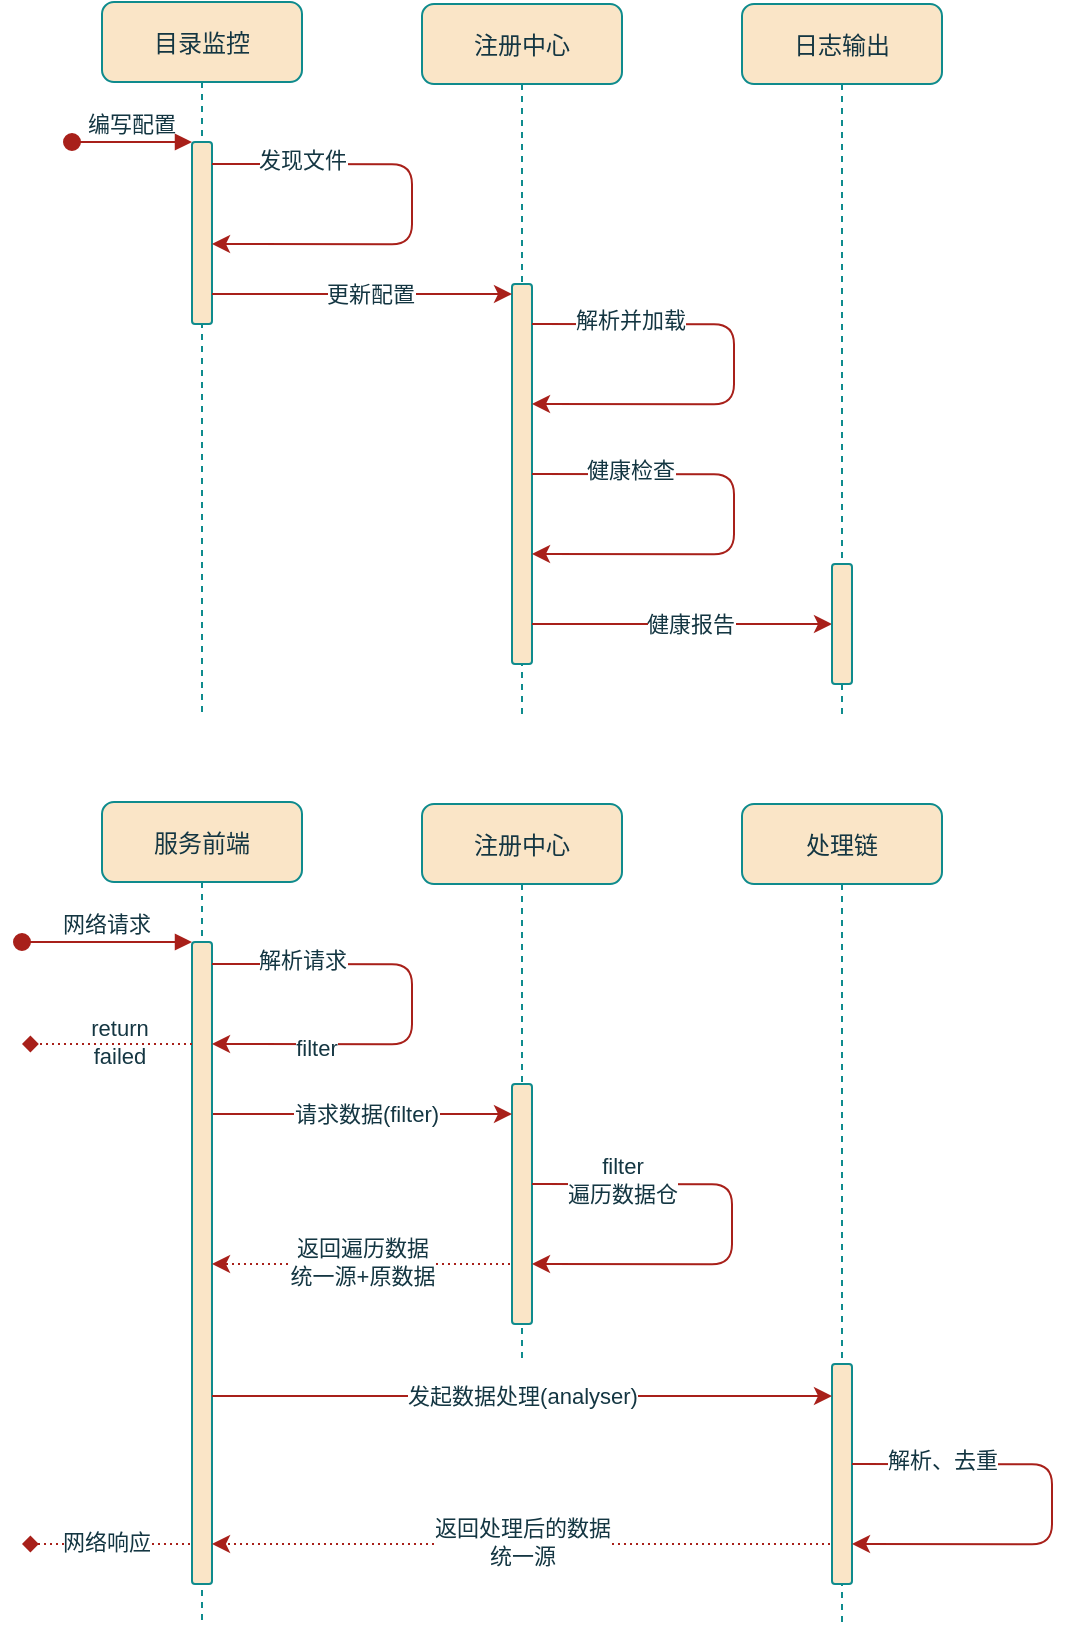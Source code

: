 <mxfile version="20.5.1" type="github">
  <diagram id="kgpKYQtTHZ0yAKxKKP6v" name="Page-1">
    <mxGraphModel dx="386" dy="280" grid="0" gridSize="10" guides="1" tooltips="1" connect="0" arrows="0" fold="1" page="1" pageScale="1" pageWidth="850" pageHeight="1100" background="none" math="0" shadow="0">
      <root>
        <mxCell id="0" />
        <mxCell id="1" parent="0" />
        <mxCell id="3nuBFxr9cyL0pnOWT2aG-1" value="目录监控" style="shape=umlLifeline;perimeter=lifelinePerimeter;container=0;collapsible=0;recursiveResize=0;rounded=1;shadow=0;strokeWidth=1;fillColor=#FAE5C7;strokeColor=#0F8B8D;fontColor=#143642;" parent="1" vertex="1">
          <mxGeometry x="110" y="79" width="100" height="355" as="geometry" />
        </mxCell>
        <mxCell id="3nuBFxr9cyL0pnOWT2aG-5" value="注册中心" style="shape=umlLifeline;perimeter=lifelinePerimeter;container=1;collapsible=0;recursiveResize=0;rounded=1;shadow=0;strokeWidth=1;fillColor=#FAE5C7;strokeColor=#0F8B8D;fontColor=#143642;" parent="1" vertex="1">
          <mxGeometry x="270" y="80" width="100" height="355" as="geometry" />
        </mxCell>
        <mxCell id="3nuBFxr9cyL0pnOWT2aG-6" value="" style="points=[];perimeter=orthogonalPerimeter;rounded=1;shadow=0;strokeWidth=1;fillColor=#FAE5C7;strokeColor=#0F8B8D;fontColor=#143642;" parent="3nuBFxr9cyL0pnOWT2aG-5" vertex="1">
          <mxGeometry x="45" y="140" width="10" height="190" as="geometry" />
        </mxCell>
        <mxCell id="3nuBFxr9cyL0pnOWT2aG-2" value="" style="points=[];perimeter=orthogonalPerimeter;rounded=1;shadow=0;strokeWidth=1;fillColor=#FAE5C7;strokeColor=#0F8B8D;fontColor=#143642;" parent="1" vertex="1">
          <mxGeometry x="155" y="149" width="10" height="91" as="geometry" />
        </mxCell>
        <mxCell id="yaWVrM5PwEbp6hIA1xA8-7" value="" style="endArrow=classic;html=1;rounded=1;shadow=0;labelBackgroundColor=none;strokeColor=#A8201A;strokeWidth=1;fontFamily=Helvetica;fontSize=11;fontColor=#143642;endSize=6;shape=connector;entryX=-0.048;entryY=0.521;entryDx=0;entryDy=0;entryPerimeter=0;" parent="1" edge="1">
          <mxGeometry width="50" height="50" relative="1" as="geometry">
            <mxPoint x="165" y="225" as="sourcePoint" />
            <mxPoint x="315" y="225" as="targetPoint" />
          </mxGeometry>
        </mxCell>
        <mxCell id="yaWVrM5PwEbp6hIA1xA8-10" value="更新配置" style="edgeLabel;html=1;align=center;verticalAlign=middle;resizable=0;points=[];fontSize=11;fontFamily=Helvetica;fontColor=#143642;" parent="yaWVrM5PwEbp6hIA1xA8-7" vertex="1" connectable="0">
          <mxGeometry x="-0.023" relative="1" as="geometry">
            <mxPoint x="5" as="offset" />
          </mxGeometry>
        </mxCell>
        <mxCell id="3nuBFxr9cyL0pnOWT2aG-3" value="编写配置" style="verticalAlign=bottom;startArrow=oval;endArrow=block;startSize=8;shadow=0;strokeWidth=1;labelBackgroundColor=none;strokeColor=#A8201A;fontColor=#143642;rounded=1;" parent="1" target="3nuBFxr9cyL0pnOWT2aG-2" edge="1">
          <mxGeometry relative="1" as="geometry">
            <mxPoint x="95" y="149" as="sourcePoint" />
          </mxGeometry>
        </mxCell>
        <mxCell id="yaWVrM5PwEbp6hIA1xA8-3" value="" style="endArrow=classic;html=1;rounded=1;shadow=0;labelBackgroundColor=none;strokeColor=#A8201A;strokeWidth=1;fontFamily=Helvetica;fontSize=11;fontColor=#143642;endSize=6;shape=connector;exitX=0.995;exitY=0.052;exitDx=0;exitDy=0;exitPerimeter=0;" parent="1" edge="1">
          <mxGeometry width="50" height="50" relative="1" as="geometry">
            <mxPoint x="165" y="160" as="sourcePoint" />
            <mxPoint x="165" y="200" as="targetPoint" />
            <Array as="points">
              <mxPoint x="265" y="160.11" />
              <mxPoint x="265" y="200.11" />
            </Array>
          </mxGeometry>
        </mxCell>
        <mxCell id="yaWVrM5PwEbp6hIA1xA8-5" value="发现文件" style="edgeLabel;html=1;align=center;verticalAlign=middle;resizable=0;points=[];fontSize=11;fontFamily=Helvetica;fontColor=#143642;" parent="yaWVrM5PwEbp6hIA1xA8-3" vertex="1" connectable="0">
          <mxGeometry x="-0.629" y="2" relative="1" as="geometry">
            <mxPoint as="offset" />
          </mxGeometry>
        </mxCell>
        <mxCell id="yaWVrM5PwEbp6hIA1xA8-11" value="" style="endArrow=classic;html=1;rounded=1;shadow=0;labelBackgroundColor=none;strokeColor=#A8201A;strokeWidth=1;fontFamily=Helvetica;fontSize=11;fontColor=#143642;endSize=6;shape=connector;exitX=0.995;exitY=0.052;exitDx=0;exitDy=0;exitPerimeter=0;entryX=1.156;entryY=0.269;entryDx=0;entryDy=0;entryPerimeter=0;" parent="1" edge="1">
          <mxGeometry width="50" height="50" relative="1" as="geometry">
            <mxPoint x="325" y="240" as="sourcePoint" />
            <mxPoint x="325" y="280" as="targetPoint" />
            <Array as="points">
              <mxPoint x="426" y="240.11" />
              <mxPoint x="426" y="280.11" />
            </Array>
          </mxGeometry>
        </mxCell>
        <mxCell id="yaWVrM5PwEbp6hIA1xA8-12" value="解析并加载" style="edgeLabel;html=1;align=center;verticalAlign=middle;resizable=0;points=[];fontSize=11;fontFamily=Helvetica;fontColor=#143642;" parent="yaWVrM5PwEbp6hIA1xA8-11" vertex="1" connectable="0">
          <mxGeometry x="-0.6" y="2" relative="1" as="geometry">
            <mxPoint as="offset" />
          </mxGeometry>
        </mxCell>
        <mxCell id="yaWVrM5PwEbp6hIA1xA8-14" value="" style="endArrow=classic;html=1;rounded=1;shadow=0;labelBackgroundColor=none;strokeColor=#A8201A;strokeWidth=1;fontFamily=Helvetica;fontSize=11;fontColor=#143642;endSize=6;shape=connector;entryX=-0.048;entryY=0.521;entryDx=0;entryDy=0;entryPerimeter=0;" parent="1" edge="1">
          <mxGeometry width="50" height="50" relative="1" as="geometry">
            <mxPoint x="325" y="390" as="sourcePoint" />
            <mxPoint x="475" y="390" as="targetPoint" />
          </mxGeometry>
        </mxCell>
        <mxCell id="yaWVrM5PwEbp6hIA1xA8-15" value="健康报告" style="edgeLabel;html=1;align=center;verticalAlign=middle;resizable=0;points=[];fontSize=11;fontFamily=Helvetica;fontColor=#143642;" parent="yaWVrM5PwEbp6hIA1xA8-14" vertex="1" connectable="0">
          <mxGeometry x="-0.023" relative="1" as="geometry">
            <mxPoint x="5" as="offset" />
          </mxGeometry>
        </mxCell>
        <mxCell id="yaWVrM5PwEbp6hIA1xA8-16" value="" style="endArrow=classic;html=1;rounded=1;shadow=0;labelBackgroundColor=none;strokeColor=#A8201A;strokeWidth=1;fontFamily=Helvetica;fontSize=11;fontColor=#143642;endSize=6;shape=connector;exitX=0.995;exitY=0.052;exitDx=0;exitDy=0;exitPerimeter=0;entryX=1.156;entryY=0.269;entryDx=0;entryDy=0;entryPerimeter=0;" parent="1" edge="1">
          <mxGeometry width="50" height="50" relative="1" as="geometry">
            <mxPoint x="325" y="315" as="sourcePoint" />
            <mxPoint x="325" y="355" as="targetPoint" />
            <Array as="points">
              <mxPoint x="426" y="315.11" />
              <mxPoint x="426" y="355.11" />
            </Array>
          </mxGeometry>
        </mxCell>
        <mxCell id="yaWVrM5PwEbp6hIA1xA8-17" value="健康检查" style="edgeLabel;html=1;align=center;verticalAlign=middle;resizable=0;points=[];fontSize=11;fontFamily=Helvetica;fontColor=#143642;" parent="yaWVrM5PwEbp6hIA1xA8-16" vertex="1" connectable="0">
          <mxGeometry x="-0.6" y="2" relative="1" as="geometry">
            <mxPoint as="offset" />
          </mxGeometry>
        </mxCell>
        <mxCell id="yaWVrM5PwEbp6hIA1xA8-18" value="日志输出" style="shape=umlLifeline;perimeter=lifelinePerimeter;container=1;collapsible=0;recursiveResize=0;rounded=1;shadow=0;strokeWidth=1;fillColor=#FAE5C7;strokeColor=#0F8B8D;fontColor=#143642;" parent="1" vertex="1">
          <mxGeometry x="430" y="80" width="100" height="355" as="geometry" />
        </mxCell>
        <mxCell id="yaWVrM5PwEbp6hIA1xA8-19" value="" style="points=[];perimeter=orthogonalPerimeter;rounded=1;shadow=0;strokeWidth=1;fillColor=#FAE5C7;strokeColor=#0F8B8D;fontColor=#143642;" parent="yaWVrM5PwEbp6hIA1xA8-18" vertex="1">
          <mxGeometry x="45" y="280" width="10" height="60" as="geometry" />
        </mxCell>
        <mxCell id="yaWVrM5PwEbp6hIA1xA8-20" value="服务前端" style="shape=umlLifeline;perimeter=lifelinePerimeter;container=0;collapsible=0;recursiveResize=0;rounded=1;shadow=0;strokeWidth=1;fillColor=#FAE5C7;strokeColor=#0F8B8D;fontColor=#143642;" parent="1" vertex="1">
          <mxGeometry x="110" y="479" width="100" height="411" as="geometry" />
        </mxCell>
        <mxCell id="yaWVrM5PwEbp6hIA1xA8-21" value="注册中心" style="shape=umlLifeline;perimeter=lifelinePerimeter;container=1;collapsible=0;recursiveResize=0;rounded=1;shadow=0;strokeWidth=1;fillColor=#FAE5C7;strokeColor=#0F8B8D;fontColor=#143642;" parent="1" vertex="1">
          <mxGeometry x="270" y="480" width="100" height="280" as="geometry" />
        </mxCell>
        <mxCell id="yaWVrM5PwEbp6hIA1xA8-22" value="" style="points=[];perimeter=orthogonalPerimeter;rounded=1;shadow=0;strokeWidth=1;fillColor=#FAE5C7;strokeColor=#0F8B8D;fontColor=#143642;" parent="yaWVrM5PwEbp6hIA1xA8-21" vertex="1">
          <mxGeometry x="45" y="140" width="10" height="120" as="geometry" />
        </mxCell>
        <mxCell id="yaWVrM5PwEbp6hIA1xA8-24" value="" style="endArrow=classic;html=1;rounded=1;shadow=0;labelBackgroundColor=none;strokeColor=#A8201A;strokeWidth=1;fontFamily=Helvetica;fontSize=11;fontColor=#143642;endSize=6;shape=connector;entryX=-0.048;entryY=0.521;entryDx=0;entryDy=0;entryPerimeter=0;" parent="yaWVrM5PwEbp6hIA1xA8-21" edge="1">
          <mxGeometry width="50" height="50" relative="1" as="geometry">
            <mxPoint x="-105" y="155" as="sourcePoint" />
            <mxPoint x="45" y="155" as="targetPoint" />
          </mxGeometry>
        </mxCell>
        <mxCell id="yaWVrM5PwEbp6hIA1xA8-25" value="请求数据(filter)" style="edgeLabel;html=1;align=center;verticalAlign=middle;resizable=0;points=[];fontSize=11;fontFamily=Helvetica;fontColor=#143642;" parent="yaWVrM5PwEbp6hIA1xA8-24" vertex="1" connectable="0">
          <mxGeometry x="-0.023" relative="1" as="geometry">
            <mxPoint x="3" as="offset" />
          </mxGeometry>
        </mxCell>
        <mxCell id="yaWVrM5PwEbp6hIA1xA8-23" value="" style="points=[];perimeter=orthogonalPerimeter;rounded=1;shadow=0;strokeWidth=1;fillColor=#FAE5C7;strokeColor=#0F8B8D;fontColor=#143642;" parent="1" vertex="1">
          <mxGeometry x="155" y="549" width="10" height="321" as="geometry" />
        </mxCell>
        <mxCell id="yaWVrM5PwEbp6hIA1xA8-26" value="网络请求" style="verticalAlign=bottom;startArrow=oval;endArrow=block;startSize=8;shadow=0;strokeWidth=1;labelBackgroundColor=none;strokeColor=#A8201A;fontColor=#143642;rounded=1;" parent="1" target="yaWVrM5PwEbp6hIA1xA8-23" edge="1">
          <mxGeometry relative="1" as="geometry">
            <mxPoint x="70" y="549" as="sourcePoint" />
          </mxGeometry>
        </mxCell>
        <mxCell id="yaWVrM5PwEbp6hIA1xA8-27" value="" style="endArrow=classic;html=1;rounded=1;shadow=0;labelBackgroundColor=none;strokeColor=#A8201A;strokeWidth=1;fontFamily=Helvetica;fontSize=11;fontColor=#143642;endSize=6;shape=connector;exitX=0.995;exitY=0.052;exitDx=0;exitDy=0;exitPerimeter=0;" parent="1" edge="1">
          <mxGeometry width="50" height="50" relative="1" as="geometry">
            <mxPoint x="165" y="560" as="sourcePoint" />
            <mxPoint x="165" y="600" as="targetPoint" />
            <Array as="points">
              <mxPoint x="265" y="560.11" />
              <mxPoint x="265" y="600.11" />
            </Array>
          </mxGeometry>
        </mxCell>
        <mxCell id="yaWVrM5PwEbp6hIA1xA8-28" value="解析请求" style="edgeLabel;html=1;align=center;verticalAlign=middle;resizable=0;points=[];fontSize=11;fontFamily=Helvetica;fontColor=#143642;" parent="yaWVrM5PwEbp6hIA1xA8-27" vertex="1" connectable="0">
          <mxGeometry x="-0.629" y="2" relative="1" as="geometry">
            <mxPoint as="offset" />
          </mxGeometry>
        </mxCell>
        <mxCell id="yaWVrM5PwEbp6hIA1xA8-37" value="&lt;font style=&quot;font-size: 11px;&quot;&gt;filter&lt;br&gt;&lt;/font&gt;" style="edgeLabel;html=1;align=center;verticalAlign=middle;resizable=0;points=[];fontSize=11;fontFamily=Helvetica;fontColor=#143642;" parent="yaWVrM5PwEbp6hIA1xA8-27" vertex="1" connectable="0">
          <mxGeometry x="0.783" y="2" relative="1" as="geometry">
            <mxPoint x="26" as="offset" />
          </mxGeometry>
        </mxCell>
        <mxCell id="yaWVrM5PwEbp6hIA1xA8-35" value="处理链" style="shape=umlLifeline;perimeter=lifelinePerimeter;container=1;collapsible=0;recursiveResize=0;rounded=1;shadow=0;strokeWidth=1;fillColor=#FAE5C7;strokeColor=#0F8B8D;fontColor=#143642;" parent="1" vertex="1">
          <mxGeometry x="430" y="480" width="100" height="410" as="geometry" />
        </mxCell>
        <mxCell id="yaWVrM5PwEbp6hIA1xA8-36" value="" style="points=[];perimeter=orthogonalPerimeter;rounded=1;shadow=0;strokeWidth=1;fillColor=#FAE5C7;strokeColor=#0F8B8D;fontColor=#143642;" parent="yaWVrM5PwEbp6hIA1xA8-35" vertex="1">
          <mxGeometry x="45" y="280" width="10" height="110" as="geometry" />
        </mxCell>
        <mxCell id="yaWVrM5PwEbp6hIA1xA8-45" value="" style="endArrow=classic;html=1;rounded=1;shadow=0;labelBackgroundColor=none;strokeColor=#A8201A;strokeWidth=1;fontFamily=Helvetica;fontSize=11;fontColor=#143642;endSize=6;shape=connector;exitX=0.995;exitY=0.052;exitDx=0;exitDy=0;exitPerimeter=0;" parent="1" edge="1">
          <mxGeometry width="50" height="50" relative="1" as="geometry">
            <mxPoint x="325" y="670.0" as="sourcePoint" />
            <mxPoint x="325" y="710.0" as="targetPoint" />
            <Array as="points">
              <mxPoint x="425" y="670.11" />
              <mxPoint x="425" y="710.11" />
            </Array>
          </mxGeometry>
        </mxCell>
        <mxCell id="yaWVrM5PwEbp6hIA1xA8-46" value="filter&lt;br&gt;遍历数据仓" style="edgeLabel;html=1;align=center;verticalAlign=middle;resizable=0;points=[];fontSize=11;fontFamily=Helvetica;fontColor=#143642;" parent="yaWVrM5PwEbp6hIA1xA8-45" vertex="1" connectable="0">
          <mxGeometry x="-0.629" y="2" relative="1" as="geometry">
            <mxPoint as="offset" />
          </mxGeometry>
        </mxCell>
        <mxCell id="yaWVrM5PwEbp6hIA1xA8-49" value="" style="endArrow=classic;html=1;rounded=1;shadow=0;labelBackgroundColor=none;strokeColor=#A8201A;strokeWidth=1;fontFamily=Helvetica;fontSize=11;fontColor=#143642;endSize=6;shape=connector;entryX=-0.048;entryY=0.521;entryDx=0;entryDy=0;entryPerimeter=0;endFill=1;dashed=1;dashPattern=1 2;" parent="1" edge="1">
          <mxGeometry width="50" height="50" relative="1" as="geometry">
            <mxPoint x="314" y="710" as="sourcePoint" />
            <mxPoint x="165" y="710" as="targetPoint" />
          </mxGeometry>
        </mxCell>
        <mxCell id="yaWVrM5PwEbp6hIA1xA8-51" value="返回遍历数据&lt;br&gt;统一源+原数据" style="edgeLabel;html=1;align=center;verticalAlign=middle;resizable=0;points=[];fontSize=11;fontFamily=Helvetica;fontColor=#143642;" parent="yaWVrM5PwEbp6hIA1xA8-49" vertex="1" connectable="0">
          <mxGeometry x="0.194" y="-1" relative="1" as="geometry">
            <mxPoint x="15" as="offset" />
          </mxGeometry>
        </mxCell>
        <mxCell id="yaWVrM5PwEbp6hIA1xA8-52" value="" style="endArrow=classic;html=1;rounded=1;shadow=0;labelBackgroundColor=none;strokeColor=#A8201A;strokeWidth=1;fontFamily=Helvetica;fontSize=11;fontColor=#143642;endSize=6;shape=connector;entryX=-0.048;entryY=0.521;entryDx=0;entryDy=0;entryPerimeter=0;" parent="1" edge="1">
          <mxGeometry width="50" height="50" relative="1" as="geometry">
            <mxPoint x="165" y="776" as="sourcePoint" />
            <mxPoint x="475" y="776" as="targetPoint" />
          </mxGeometry>
        </mxCell>
        <mxCell id="yaWVrM5PwEbp6hIA1xA8-53" value="发起数据处理(analyser)" style="edgeLabel;html=1;align=center;verticalAlign=middle;resizable=0;points=[];fontSize=11;fontFamily=Helvetica;fontColor=#143642;" parent="yaWVrM5PwEbp6hIA1xA8-52" vertex="1" connectable="0">
          <mxGeometry relative="1" as="geometry">
            <mxPoint as="offset" />
          </mxGeometry>
        </mxCell>
        <mxCell id="yaWVrM5PwEbp6hIA1xA8-54" value="" style="endArrow=classic;html=1;rounded=1;shadow=0;labelBackgroundColor=none;strokeColor=#A8201A;strokeWidth=1;fontFamily=Helvetica;fontSize=11;fontColor=#143642;endSize=6;shape=connector;exitX=0.995;exitY=0.052;exitDx=0;exitDy=0;exitPerimeter=0;" parent="1" edge="1">
          <mxGeometry width="50" height="50" relative="1" as="geometry">
            <mxPoint x="485" y="810" as="sourcePoint" />
            <mxPoint x="485" y="850" as="targetPoint" />
            <Array as="points">
              <mxPoint x="585" y="810.11" />
              <mxPoint x="585" y="850.11" />
            </Array>
          </mxGeometry>
        </mxCell>
        <mxCell id="yaWVrM5PwEbp6hIA1xA8-55" value="解析、去重" style="edgeLabel;html=1;align=center;verticalAlign=middle;resizable=0;points=[];fontSize=11;fontFamily=Helvetica;fontColor=#143642;" parent="yaWVrM5PwEbp6hIA1xA8-54" vertex="1" connectable="0">
          <mxGeometry x="-0.629" y="2" relative="1" as="geometry">
            <mxPoint as="offset" />
          </mxGeometry>
        </mxCell>
        <mxCell id="yaWVrM5PwEbp6hIA1xA8-56" value="" style="endArrow=classic;html=1;rounded=1;shadow=0;labelBackgroundColor=none;strokeColor=#A8201A;strokeWidth=1;fontFamily=Helvetica;fontSize=11;fontColor=#143642;endSize=6;shape=connector;entryX=-0.048;entryY=0.521;entryDx=0;entryDy=0;entryPerimeter=0;endFill=1;dashed=1;dashPattern=1 2;" parent="1" edge="1">
          <mxGeometry width="50" height="50" relative="1" as="geometry">
            <mxPoint x="474" y="850" as="sourcePoint" />
            <mxPoint x="165" y="850" as="targetPoint" />
          </mxGeometry>
        </mxCell>
        <mxCell id="yaWVrM5PwEbp6hIA1xA8-57" value="返回处理后的数据&lt;br&gt;统一源" style="edgeLabel;html=1;align=center;verticalAlign=middle;resizable=0;points=[];fontSize=11;fontFamily=Helvetica;fontColor=#143642;" parent="yaWVrM5PwEbp6hIA1xA8-56" vertex="1" connectable="0">
          <mxGeometry y="-1" relative="1" as="geometry">
            <mxPoint as="offset" />
          </mxGeometry>
        </mxCell>
        <mxCell id="yaWVrM5PwEbp6hIA1xA8-58" value="" style="endArrow=diamond;html=1;rounded=1;shadow=0;labelBackgroundColor=none;strokeColor=#A8201A;strokeWidth=1;fontFamily=Helvetica;fontSize=11;fontColor=#143642;endSize=6;shape=connector;entryX=-0.048;entryY=0.521;entryDx=0;entryDy=0;entryPerimeter=0;endFill=1;dashed=1;dashPattern=1 2;" parent="1" edge="1">
          <mxGeometry width="50" height="50" relative="1" as="geometry">
            <mxPoint x="154.0" y="850" as="sourcePoint" />
            <mxPoint x="70" y="850" as="targetPoint" />
          </mxGeometry>
        </mxCell>
        <mxCell id="yaWVrM5PwEbp6hIA1xA8-59" value="网络响应" style="edgeLabel;html=1;align=center;verticalAlign=middle;resizable=0;points=[];fontSize=11;fontFamily=Helvetica;fontColor=#143642;" parent="yaWVrM5PwEbp6hIA1xA8-58" vertex="1" connectable="0">
          <mxGeometry y="-1" relative="1" as="geometry">
            <mxPoint as="offset" />
          </mxGeometry>
        </mxCell>
        <mxCell id="yaWVrM5PwEbp6hIA1xA8-38" value="" style="endArrow=diamond;html=1;rounded=1;shadow=0;labelBackgroundColor=none;strokeColor=#A8201A;strokeWidth=1;fontFamily=Helvetica;fontSize=11;fontColor=#143642;endSize=6;shape=connector;entryX=-0.048;entryY=0.521;entryDx=0;entryDy=0;entryPerimeter=0;endFill=1;dashed=1;dashPattern=1 2;" parent="1" edge="1">
          <mxGeometry width="50" height="50" relative="1" as="geometry">
            <mxPoint x="155" y="600" as="sourcePoint" />
            <mxPoint x="70" y="600" as="targetPoint" />
          </mxGeometry>
        </mxCell>
        <mxCell id="yaWVrM5PwEbp6hIA1xA8-41" value="return failed" style="text;html=1;strokeColor=none;fillColor=none;align=center;verticalAlign=middle;whiteSpace=wrap;rounded=0;fontFamily=Helvetica;fontSize=11;fontColor=#143642;" parent="1" vertex="1">
          <mxGeometry x="89" y="584" width="60" height="30" as="geometry" />
        </mxCell>
      </root>
    </mxGraphModel>
  </diagram>
</mxfile>
